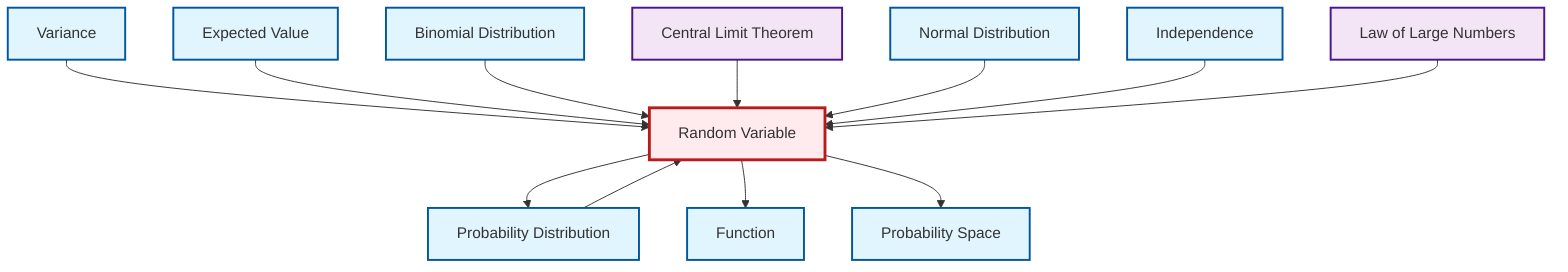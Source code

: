 graph TD
    classDef definition fill:#e1f5fe,stroke:#01579b,stroke-width:2px
    classDef theorem fill:#f3e5f5,stroke:#4a148c,stroke-width:2px
    classDef axiom fill:#fff3e0,stroke:#e65100,stroke-width:2px
    classDef example fill:#e8f5e9,stroke:#1b5e20,stroke-width:2px
    classDef current fill:#ffebee,stroke:#b71c1c,stroke-width:3px
    def-function["Function"]:::definition
    def-binomial-distribution["Binomial Distribution"]:::definition
    thm-central-limit["Central Limit Theorem"]:::theorem
    def-variance["Variance"]:::definition
    def-probability-space["Probability Space"]:::definition
    def-probability-distribution["Probability Distribution"]:::definition
    thm-law-of-large-numbers["Law of Large Numbers"]:::theorem
    def-random-variable["Random Variable"]:::definition
    def-independence["Independence"]:::definition
    def-normal-distribution["Normal Distribution"]:::definition
    def-expectation["Expected Value"]:::definition
    def-random-variable --> def-probability-distribution
    def-variance --> def-random-variable
    def-random-variable --> def-function
    def-expectation --> def-random-variable
    def-binomial-distribution --> def-random-variable
    def-random-variable --> def-probability-space
    thm-central-limit --> def-random-variable
    def-normal-distribution --> def-random-variable
    def-independence --> def-random-variable
    def-probability-distribution --> def-random-variable
    thm-law-of-large-numbers --> def-random-variable
    class def-random-variable current